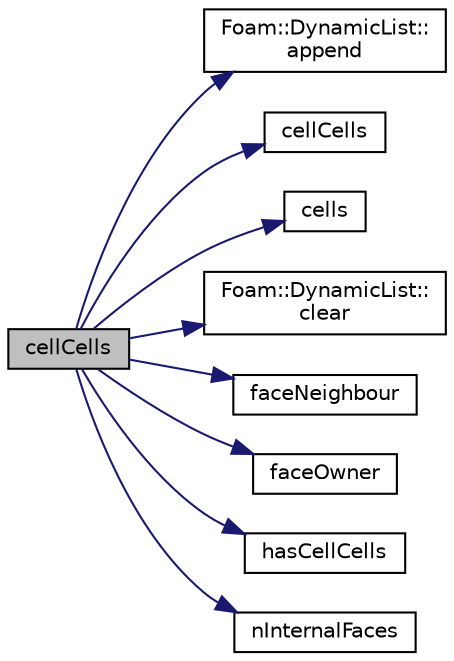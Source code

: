 digraph "cellCells"
{
  bgcolor="transparent";
  edge [fontname="Helvetica",fontsize="10",labelfontname="Helvetica",labelfontsize="10"];
  node [fontname="Helvetica",fontsize="10",shape=record];
  rankdir="LR";
  Node46074 [label="cellCells",height=0.2,width=0.4,color="black", fillcolor="grey75", style="filled", fontcolor="black"];
  Node46074 -> Node46075 [color="midnightblue",fontsize="10",style="solid",fontname="Helvetica"];
  Node46075 [label="Foam::DynamicList::\lappend",height=0.2,width=0.4,color="black",URL="$a27005.html#a7b67b42af715604376ad63a681dee6d8",tooltip="Append an element at the end of the list. "];
  Node46074 -> Node46076 [color="midnightblue",fontsize="10",style="solid",fontname="Helvetica"];
  Node46076 [label="cellCells",height=0.2,width=0.4,color="black",URL="$a28685.html#aa451204f8a629faae656d418f0fcc3f9"];
  Node46074 -> Node46077 [color="midnightblue",fontsize="10",style="solid",fontname="Helvetica"];
  Node46077 [label="cells",height=0.2,width=0.4,color="black",URL="$a28685.html#af19bf800d725a623c7b1d0101d65e7d3"];
  Node46074 -> Node46078 [color="midnightblue",fontsize="10",style="solid",fontname="Helvetica"];
  Node46078 [label="Foam::DynamicList::\lclear",height=0.2,width=0.4,color="black",URL="$a27005.html#ac8bb3912a3ce86b15842e79d0b421204",tooltip="Clear the addressed list, i.e. set the size to zero. "];
  Node46074 -> Node46079 [color="midnightblue",fontsize="10",style="solid",fontname="Helvetica"];
  Node46079 [label="faceNeighbour",height=0.2,width=0.4,color="black",URL="$a28685.html#acd9489a2ac1ec02451fef1f415386694",tooltip="Face face-neighbour addressing. "];
  Node46074 -> Node46080 [color="midnightblue",fontsize="10",style="solid",fontname="Helvetica"];
  Node46080 [label="faceOwner",height=0.2,width=0.4,color="black",URL="$a28685.html#a95a88187f795e30779aa3bac679d9bfc",tooltip="Face face-owner addresing. "];
  Node46074 -> Node46081 [color="midnightblue",fontsize="10",style="solid",fontname="Helvetica"];
  Node46081 [label="hasCellCells",height=0.2,width=0.4,color="black",URL="$a28685.html#a172f9dfa5114ad7d524891a8c48d87eb"];
  Node46074 -> Node46082 [color="midnightblue",fontsize="10",style="solid",fontname="Helvetica"];
  Node46082 [label="nInternalFaces",height=0.2,width=0.4,color="black",URL="$a28685.html#aa6c7965af1f30d16d9125deb981cbdb0"];
}
